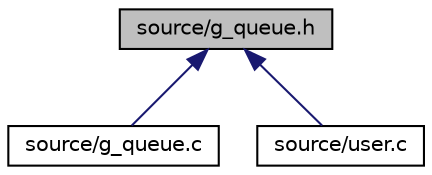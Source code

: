 digraph "source/g_queue.h"
{
  edge [fontname="Helvetica",fontsize="10",labelfontname="Helvetica",labelfontsize="10"];
  node [fontname="Helvetica",fontsize="10",shape=record];
  Node1 [label="source/g_queue.h",height=0.2,width=0.4,color="black", fillcolor="grey75", style="filled", fontcolor="black"];
  Node1 -> Node2 [dir="back",color="midnightblue",fontsize="10",style="solid"];
  Node2 [label="source/g_queue.c",height=0.2,width=0.4,color="black", fillcolor="white", style="filled",URL="$g__queue_8c_source.html"];
  Node1 -> Node3 [dir="back",color="midnightblue",fontsize="10",style="solid"];
  Node3 [label="source/user.c",height=0.2,width=0.4,color="black", fillcolor="white", style="filled",URL="$user_8c_source.html"];
}
